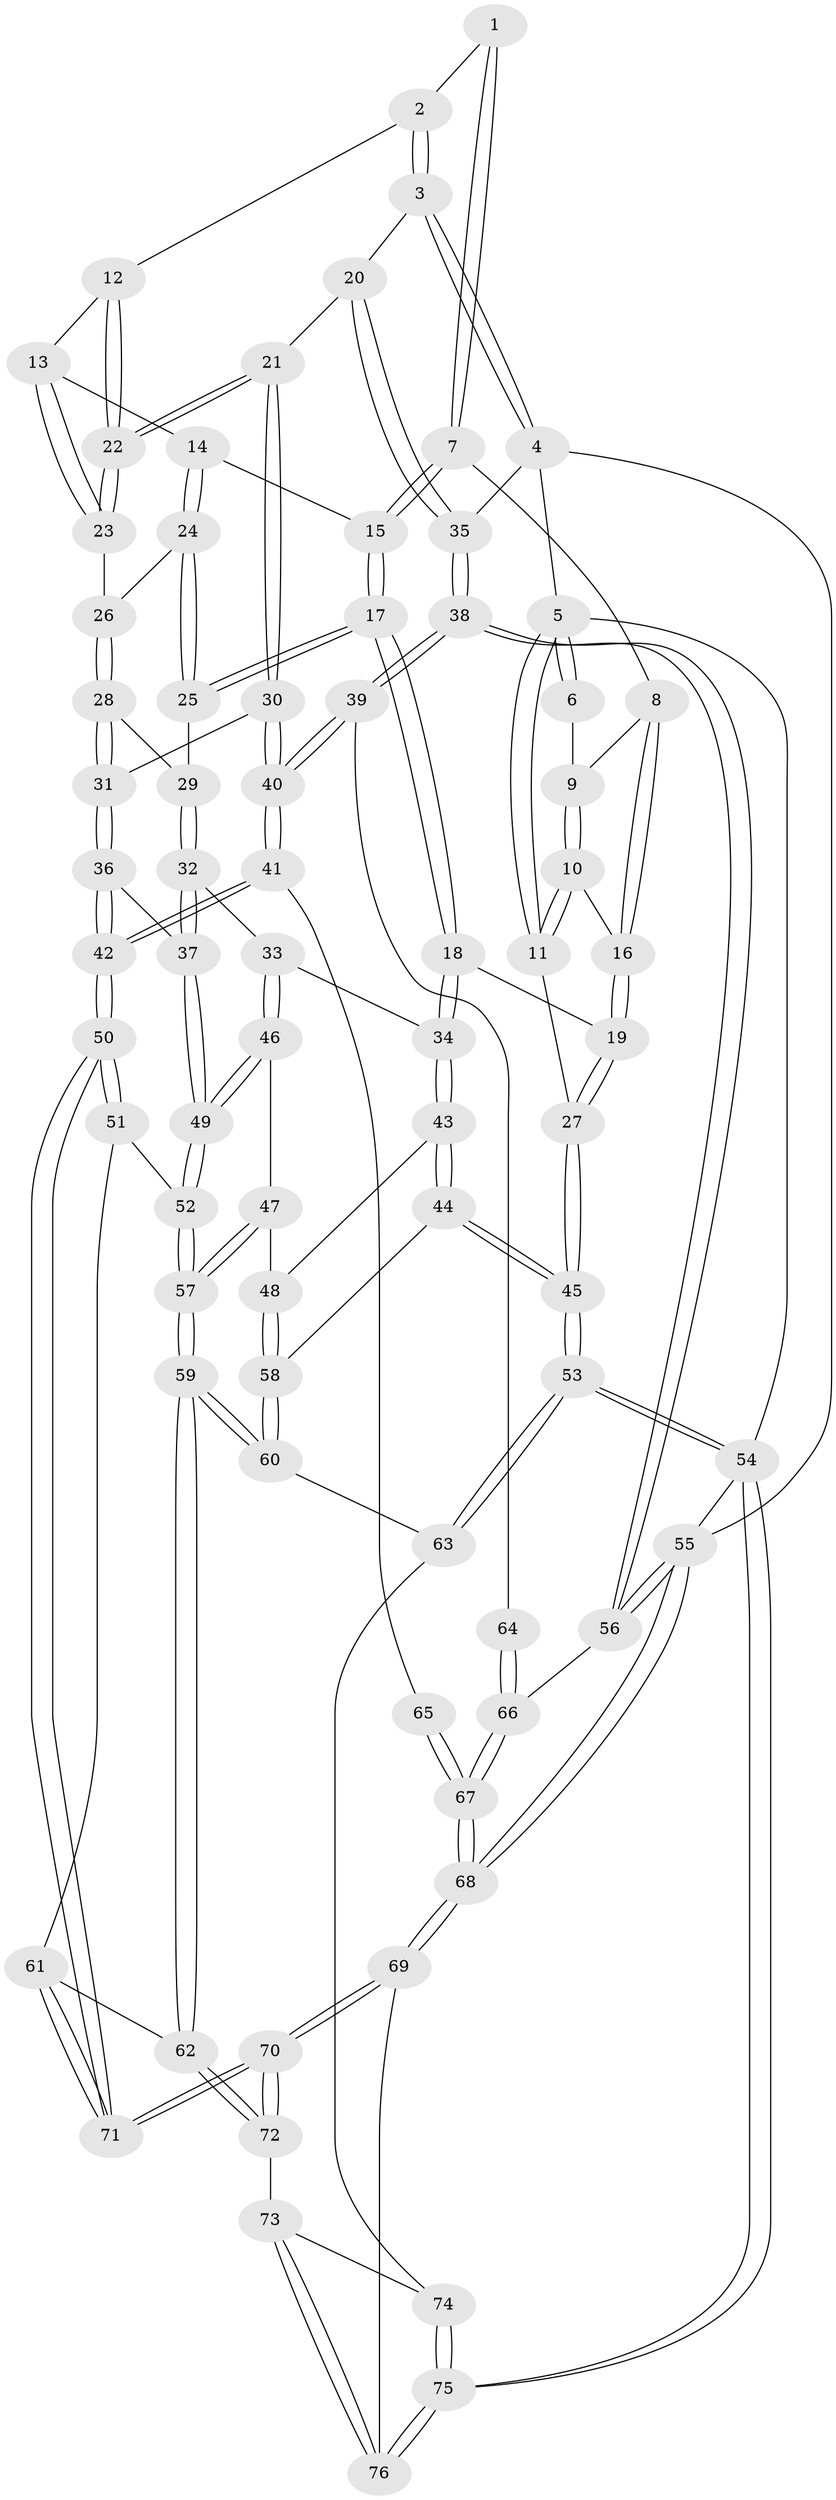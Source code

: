 // Generated by graph-tools (version 1.1) at 2025/27/03/15/25 16:27:56]
// undirected, 76 vertices, 187 edges
graph export_dot {
graph [start="1"]
  node [color=gray90,style=filled];
  1 [pos="+0.2748347716467931+0"];
  2 [pos="+0.76053127343618+0"];
  3 [pos="+1+0"];
  4 [pos="+1+0"];
  5 [pos="+0+0"];
  6 [pos="+0+0"];
  7 [pos="+0.25501271076424264+0.073700250501397"];
  8 [pos="+0.21740966584705834+0.09285101912590844"];
  9 [pos="+0.0626495058073432+0.035425322344987235"];
  10 [pos="+0+0.1786359181700891"];
  11 [pos="+0+0.23558715955827123"];
  12 [pos="+0.6701168918550269+0"];
  13 [pos="+0.5605750566512496+0.09820318538573669"];
  14 [pos="+0.4040911991797775+0.1576489179081576"];
  15 [pos="+0.30286967788336006+0.11536155753768011"];
  16 [pos="+0.12348261810645762+0.19108447814162904"];
  17 [pos="+0.24608675056200713+0.341318774735491"];
  18 [pos="+0.19221398743296697+0.38618766618695555"];
  19 [pos="+0.16537496151731038+0.3434625350336993"];
  20 [pos="+0.8209826236618502+0.3181435489840323"];
  21 [pos="+0.7422272068180839+0.33669398823208235"];
  22 [pos="+0.7381947200249391+0.3285765451173173"];
  23 [pos="+0.562424640562193+0.26677405020687517"];
  24 [pos="+0.4063853220361031+0.26903399786599197"];
  25 [pos="+0.39201692064127486+0.3017208485075781"];
  26 [pos="+0.5385333741251304+0.30530019076967496"];
  27 [pos="+0+0.23888371976631714"];
  28 [pos="+0.5459088143906278+0.3840504827194576"];
  29 [pos="+0.4035135712575132+0.3317639012422885"];
  30 [pos="+0.7227554599994482+0.38785598832022866"];
  31 [pos="+0.5595483008574422+0.4148633974773564"];
  32 [pos="+0.40226154223360044+0.41041681862546997"];
  33 [pos="+0.2777217930563693+0.4627658078964012"];
  34 [pos="+0.1903540240867744+0.406325165809399"];
  35 [pos="+1+0.38687560229854256"];
  36 [pos="+0.5523493198188919+0.42604686439567047"];
  37 [pos="+0.48542917887486053+0.4783589277373002"];
  38 [pos="+1+0.537073305590884"];
  39 [pos="+1+0.5447178547360287"];
  40 [pos="+0.7331112913402951+0.4183087487204328"];
  41 [pos="+0.7190340543327952+0.6122451886375173"];
  42 [pos="+0.6773304182916847+0.6367484877980664"];
  43 [pos="+0.1627652672175377+0.431360100231623"];
  44 [pos="+0+0.4738833901206696"];
  45 [pos="+0+0.47324720145987365"];
  46 [pos="+0.3005368409922694+0.5028289358261411"];
  47 [pos="+0.2793366704735078+0.6082313671903465"];
  48 [pos="+0.14161692213445595+0.5959156979409346"];
  49 [pos="+0.4600592791230645+0.5633585553592609"];
  50 [pos="+0.6119733384353815+0.6987304592310006"];
  51 [pos="+0.4885163279010566+0.5996225921331052"];
  52 [pos="+0.4613622722111115+0.5688160949762386"];
  53 [pos="+0+0.7441614806506331"];
  54 [pos="+0+1"];
  55 [pos="+1+1"];
  56 [pos="+1+0.6591197042161653"];
  57 [pos="+0.31303140556032244+0.670904278755959"];
  58 [pos="+0.1356674370843358+0.6045414282010663"];
  59 [pos="+0.30159588278124566+0.7486052691450273"];
  60 [pos="+0.12381707043780857+0.6514157134518136"];
  61 [pos="+0.3761386070990024+0.7442856745563811"];
  62 [pos="+0.305096946805103+0.761651235362547"];
  63 [pos="+0.08440251537770853+0.6904786714066745"];
  64 [pos="+0.8208635665262977+0.6252279848930967"];
  65 [pos="+0.7692359751895927+0.6210273545573752"];
  66 [pos="+0.8756381929468274+0.8225848520767526"];
  67 [pos="+0.8212569045669976+0.9008185500645205"];
  68 [pos="+0.6943610254399935+1"];
  69 [pos="+0.6657558990277478+1"];
  70 [pos="+0.6427923620629497+1"];
  71 [pos="+0.6050809819308803+0.7470109085747683"];
  72 [pos="+0.30305822657103815+0.771250380743718"];
  73 [pos="+0.27352919070469023+0.8058154149103454"];
  74 [pos="+0.15129718966309724+0.8285753643735683"];
  75 [pos="+0+1"];
  76 [pos="+0.30160688553649617+1"];
  1 -- 2;
  1 -- 7;
  1 -- 7;
  2 -- 3;
  2 -- 3;
  2 -- 12;
  3 -- 4;
  3 -- 4;
  3 -- 20;
  4 -- 5;
  4 -- 35;
  4 -- 55;
  5 -- 6;
  5 -- 6;
  5 -- 11;
  5 -- 11;
  5 -- 54;
  6 -- 9;
  7 -- 8;
  7 -- 15;
  7 -- 15;
  8 -- 9;
  8 -- 16;
  8 -- 16;
  9 -- 10;
  9 -- 10;
  10 -- 11;
  10 -- 11;
  10 -- 16;
  11 -- 27;
  12 -- 13;
  12 -- 22;
  12 -- 22;
  13 -- 14;
  13 -- 23;
  13 -- 23;
  14 -- 15;
  14 -- 24;
  14 -- 24;
  15 -- 17;
  15 -- 17;
  16 -- 19;
  16 -- 19;
  17 -- 18;
  17 -- 18;
  17 -- 25;
  17 -- 25;
  18 -- 19;
  18 -- 34;
  18 -- 34;
  19 -- 27;
  19 -- 27;
  20 -- 21;
  20 -- 35;
  20 -- 35;
  21 -- 22;
  21 -- 22;
  21 -- 30;
  21 -- 30;
  22 -- 23;
  22 -- 23;
  23 -- 26;
  24 -- 25;
  24 -- 25;
  24 -- 26;
  25 -- 29;
  26 -- 28;
  26 -- 28;
  27 -- 45;
  27 -- 45;
  28 -- 29;
  28 -- 31;
  28 -- 31;
  29 -- 32;
  29 -- 32;
  30 -- 31;
  30 -- 40;
  30 -- 40;
  31 -- 36;
  31 -- 36;
  32 -- 33;
  32 -- 37;
  32 -- 37;
  33 -- 34;
  33 -- 46;
  33 -- 46;
  34 -- 43;
  34 -- 43;
  35 -- 38;
  35 -- 38;
  36 -- 37;
  36 -- 42;
  36 -- 42;
  37 -- 49;
  37 -- 49;
  38 -- 39;
  38 -- 39;
  38 -- 56;
  38 -- 56;
  39 -- 40;
  39 -- 40;
  39 -- 64;
  40 -- 41;
  40 -- 41;
  41 -- 42;
  41 -- 42;
  41 -- 65;
  42 -- 50;
  42 -- 50;
  43 -- 44;
  43 -- 44;
  43 -- 48;
  44 -- 45;
  44 -- 45;
  44 -- 58;
  45 -- 53;
  45 -- 53;
  46 -- 47;
  46 -- 49;
  46 -- 49;
  47 -- 48;
  47 -- 57;
  47 -- 57;
  48 -- 58;
  48 -- 58;
  49 -- 52;
  49 -- 52;
  50 -- 51;
  50 -- 51;
  50 -- 71;
  50 -- 71;
  51 -- 52;
  51 -- 61;
  52 -- 57;
  52 -- 57;
  53 -- 54;
  53 -- 54;
  53 -- 63;
  53 -- 63;
  54 -- 75;
  54 -- 75;
  54 -- 55;
  55 -- 56;
  55 -- 56;
  55 -- 68;
  55 -- 68;
  56 -- 66;
  57 -- 59;
  57 -- 59;
  58 -- 60;
  58 -- 60;
  59 -- 60;
  59 -- 60;
  59 -- 62;
  59 -- 62;
  60 -- 63;
  61 -- 62;
  61 -- 71;
  61 -- 71;
  62 -- 72;
  62 -- 72;
  63 -- 74;
  64 -- 66;
  64 -- 66;
  65 -- 67;
  65 -- 67;
  66 -- 67;
  66 -- 67;
  67 -- 68;
  67 -- 68;
  68 -- 69;
  68 -- 69;
  69 -- 70;
  69 -- 70;
  69 -- 76;
  70 -- 71;
  70 -- 71;
  70 -- 72;
  70 -- 72;
  72 -- 73;
  73 -- 74;
  73 -- 76;
  73 -- 76;
  74 -- 75;
  74 -- 75;
  75 -- 76;
  75 -- 76;
}

